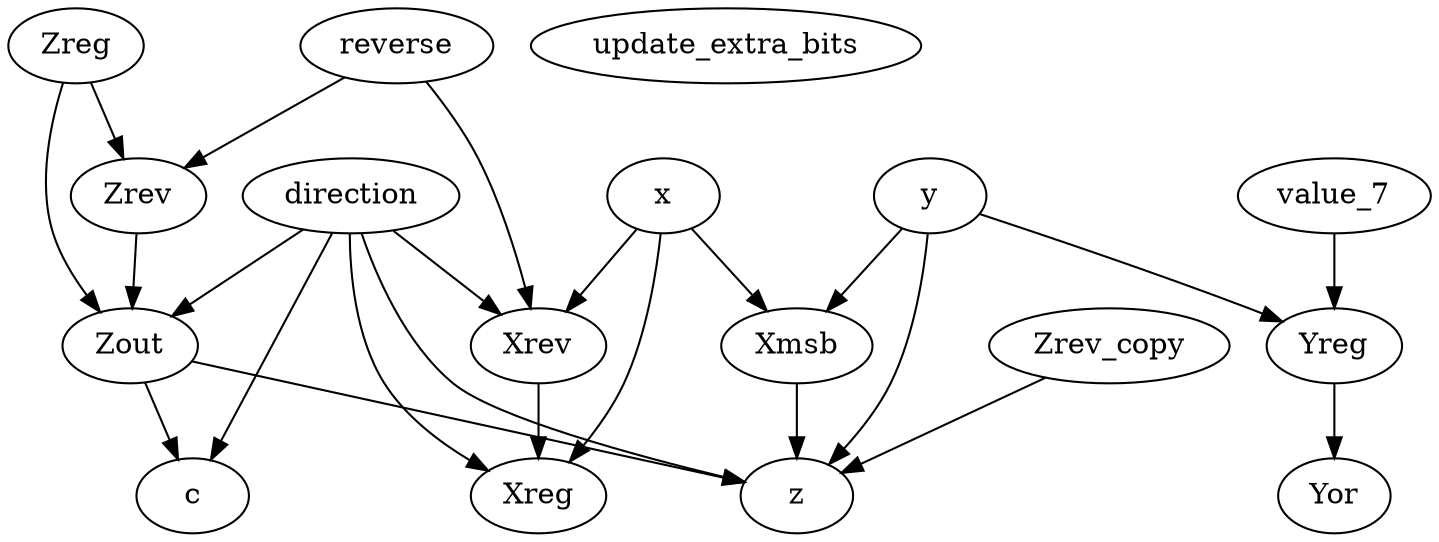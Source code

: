 strict digraph "" {
	Zrev -> Zout	 [weight=1.0];
	direction -> c	 [weight=1.0];
	direction -> Xreg	 [weight=1.0];
	direction -> Zout	 [weight=1.0];
	direction -> Xrev	 [weight=1.0];
	direction -> z	 [weight=1.0];
	reverse -> Zrev	 [weight=1.0];
	reverse -> Xrev	 [weight=1.0];
	Zrev_copy -> z	 [weight=1.0];
	Yreg -> Yor	 [weight=8.0];
	value_7 -> Yreg	 [weight=1.0];
	Zreg -> Zrev	 [weight=1.0];
	Zreg -> Zout	 [weight=1.0];
	Zout -> c	 [weight=1.0];
	Zout -> z	 [weight=1.0];
	Xrev -> Xreg	 [weight=1.0];
	update_extra_bits;
	y -> Yreg	 [weight=1.0];
	y -> z	 [weight=1.0];
	y -> Xmsb	 [weight=1.0];
	x -> Xreg	 [weight=1.0];
	x -> Xrev	 [weight=1.0];
	x -> Xmsb	 [weight=1.0];
	Xmsb -> z	 [weight=1.0];
}
